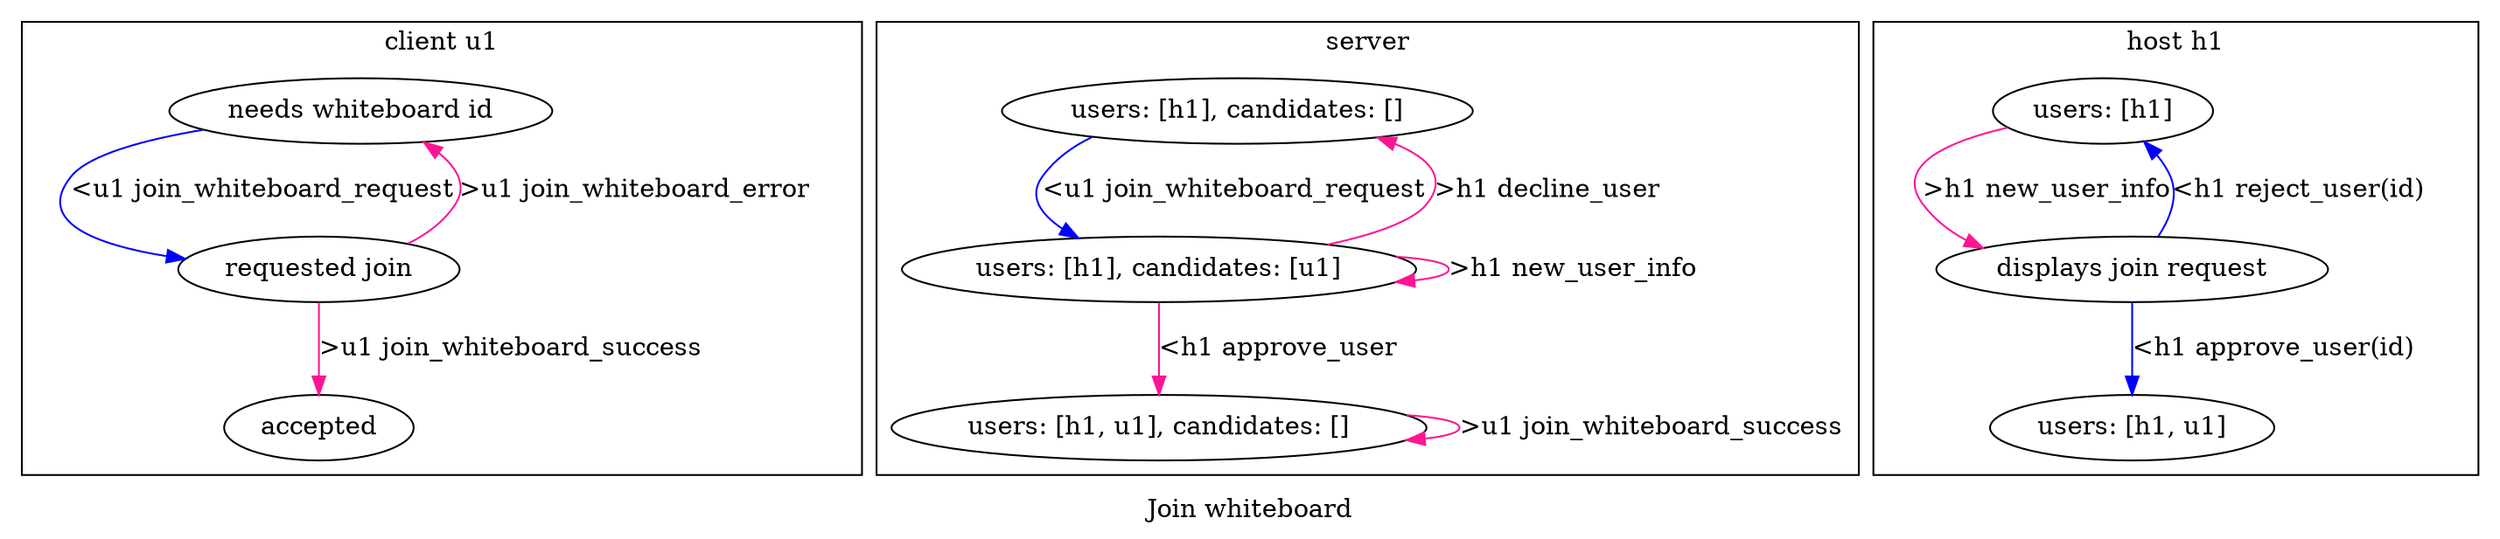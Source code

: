 # deeppink = message from server
# blue = message to server

Digraph G2 {
  label = "Join whiteboard"

  subgraph cluster_new_client {
    label="client u1"

    "needs whiteboard id"
    -> "requested join"
    [label = "<u1 join_whiteboard_request" color = "blue"]

    "requested join"
    -> "accepted"
    [label = ">u1 join_whiteboard_success" color="deeppink"]
    "requested join"
    ->  "needs whiteboard id"
    [label = ">u1 join_whiteboard_error" color="deeppink"]
  }

  subgraph cluster_server {
    label="server"

    "users: [h1], candidates: []"
    -> "users: [h1], candidates: [u1]"
    [label ="<u1 join_whiteboard_request" color="blue"]

    "users: [h1], candidates: [u1]"
    -> "users: [h1], candidates: [u1]"
    [label =">h1 new_user_info" color="deeppink"]

    "users: [h1], candidates: [u1]"
    -> "users: [h1], candidates: []"
    [label =">h1 decline_user" color="deeppink"]

    "users: [h1], candidates: [u1]"
    -> "users: [h1, u1], candidates: []"
    [label ="<h1 approve_user" color="deeppink"]

    "users: [h1, u1], candidates: []"
    -> "users: [h1, u1], candidates: []"
    [label =">u1 join_whiteboard_success" color="deeppink"]
  }

  subgraph cluster_host {
    label="host h1"

    "users: [h1]"
    -> "displays join request"
    [label = ">h1 new_user_info" color="deeppink"]

    "displays join request"
    -> "users: [h1]"
    [label = "<h1 reject_user(id)" color="blue"]

    "displays join request"
    -> "users: [h1, u1]"
    [label = "<h1 approve_user(id)" color="blue"]
  }
}
